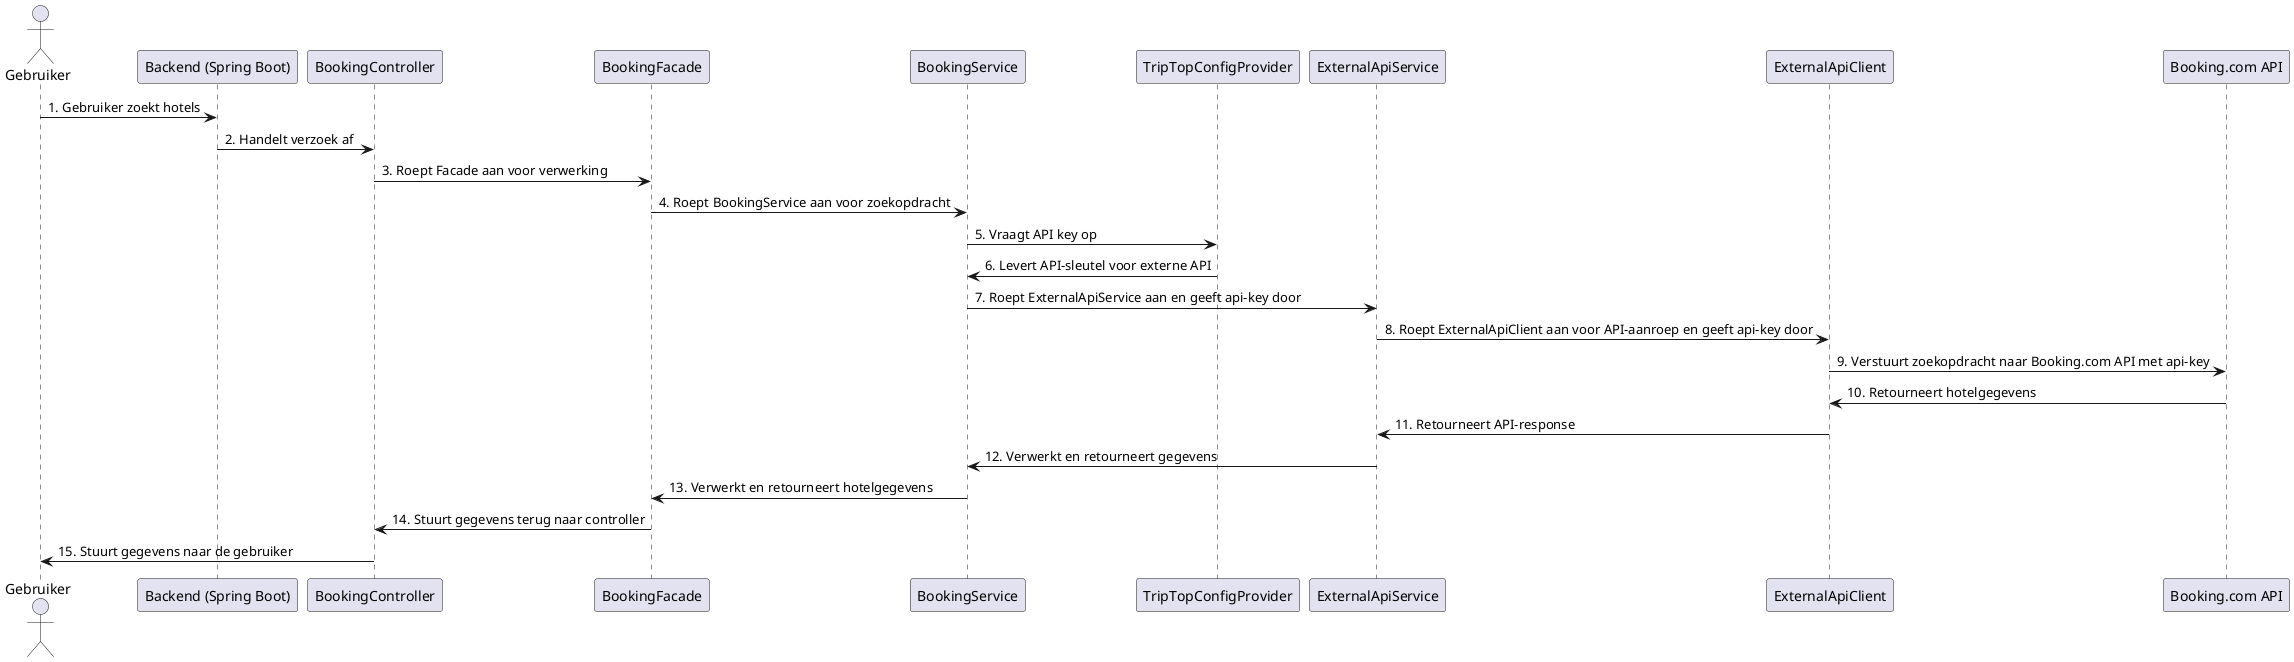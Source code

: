 @startuml
actor User as "Gebruiker"
participant Backend as "Backend (Spring Boot)"
participant BookingController as "BookingController"
participant BookingFacade as "BookingFacade"
participant BookingService as "BookingService"
participant TripTopConfigProvider as "TripTopConfigProvider"
participant ExternalApiService as "ExternalApiService"
participant ExternalApiClient as "ExternalApiClient"
participant BookingAPI as "Booking.com API"

User -> Backend : 1. Gebruiker zoekt hotels
Backend -> BookingController : 2. Handelt verzoek af
BookingController -> BookingFacade : 3. Roept Facade aan voor verwerking
BookingFacade -> BookingService : 4. Roept BookingService aan voor zoekopdracht
BookingService -> TripTopConfigProvider : 5. Vraagt API key op
TripTopConfigProvider -> BookingService : 6. Levert API-sleutel voor externe API
BookingService -> ExternalApiService : 7. Roept ExternalApiService aan en geeft api-key door
ExternalApiService -> ExternalApiClient : 8. Roept ExternalApiClient aan voor API-aanroep en geeft api-key door
ExternalApiClient -> BookingAPI : 9. Verstuurt zoekopdracht naar Booking.com API met api-key
BookingAPI -> ExternalApiClient : 10. Retourneert hotelgegevens
ExternalApiClient -> ExternalApiService : 11. Retourneert API-response
ExternalApiService -> BookingService : 12. Verwerkt en retourneert gegevens
BookingService -> BookingFacade : 13. Verwerkt en retourneert hotelgegevens
BookingFacade -> BookingController : 14. Stuurt gegevens terug naar controller
BookingController -> User : 15. Stuurt gegevens naar de gebruiker
@enduml

